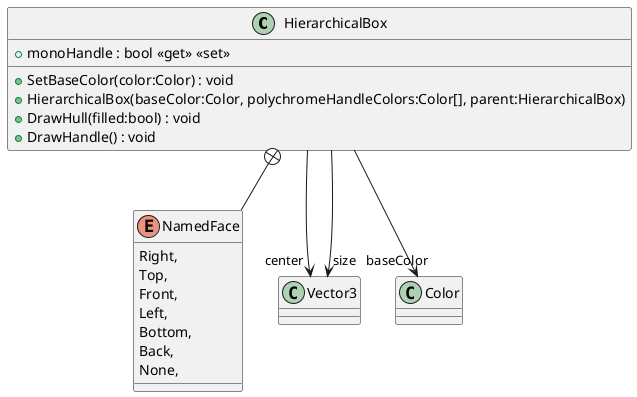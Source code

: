 @startuml
class HierarchicalBox {
    + monoHandle : bool <<get>> <<set>>
    + SetBaseColor(color:Color) : void
    + HierarchicalBox(baseColor:Color, polychromeHandleColors:Color[], parent:HierarchicalBox)
    + DrawHull(filled:bool) : void
    + DrawHandle() : void
}
enum NamedFace {
    Right,
    Top,
    Front,
    Left,
    Bottom,
    Back,
    None,
}
HierarchicalBox --> "center" Vector3
HierarchicalBox --> "size" Vector3
HierarchicalBox --> "baseColor" Color
HierarchicalBox +-- NamedFace
@enduml
